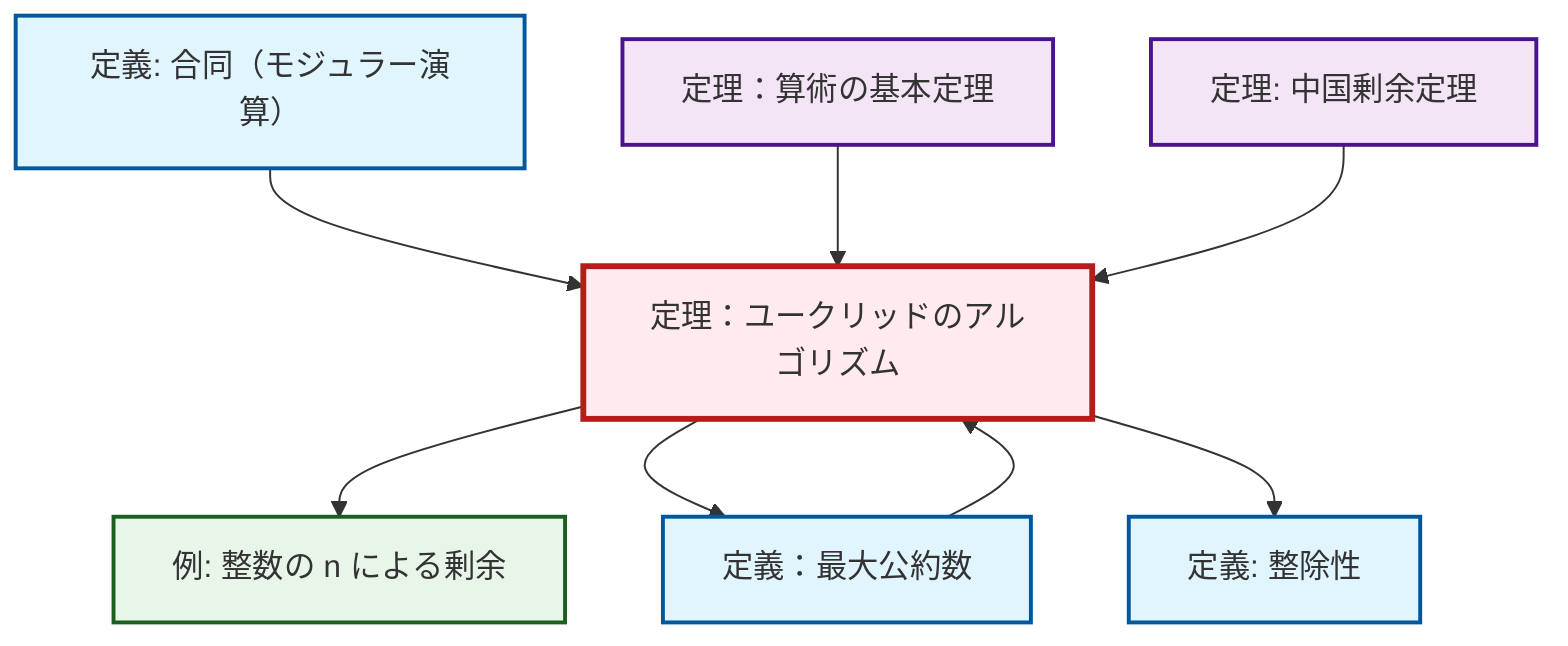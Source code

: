 graph TD
    classDef definition fill:#e1f5fe,stroke:#01579b,stroke-width:2px
    classDef theorem fill:#f3e5f5,stroke:#4a148c,stroke-width:2px
    classDef axiom fill:#fff3e0,stroke:#e65100,stroke-width:2px
    classDef example fill:#e8f5e9,stroke:#1b5e20,stroke-width:2px
    classDef current fill:#ffebee,stroke:#b71c1c,stroke-width:3px
    thm-fundamental-arithmetic["定理：算術の基本定理"]:::theorem
    def-gcd["定義：最大公約数"]:::definition
    def-congruence["定義: 合同（モジュラー演算）"]:::definition
    thm-chinese-remainder["定理: 中国剰余定理"]:::theorem
    ex-quotient-integers-mod-n["例: 整数の n による剰余"]:::example
    def-divisibility["定義: 整除性"]:::definition
    thm-euclidean-algorithm["定理：ユークリッドのアルゴリズム"]:::theorem
    thm-euclidean-algorithm --> ex-quotient-integers-mod-n
    thm-euclidean-algorithm --> def-gcd
    def-gcd --> thm-euclidean-algorithm
    thm-euclidean-algorithm --> def-divisibility
    def-congruence --> thm-euclidean-algorithm
    thm-fundamental-arithmetic --> thm-euclidean-algorithm
    thm-chinese-remainder --> thm-euclidean-algorithm
    class thm-euclidean-algorithm current